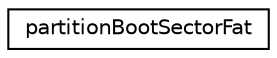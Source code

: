 digraph "Graphical Class Hierarchy"
{
 // LATEX_PDF_SIZE
  edge [fontname="Helvetica",fontsize="10",labelfontname="Helvetica",labelfontsize="10"];
  node [fontname="Helvetica",fontsize="10",shape=record];
  rankdir="LR";
  Node0 [label="partitionBootSectorFat",height=0.2,width=0.4,color="black", fillcolor="white", style="filled",URL="$structpartition_boot_sector_fat.html",tooltip=" "];
}
